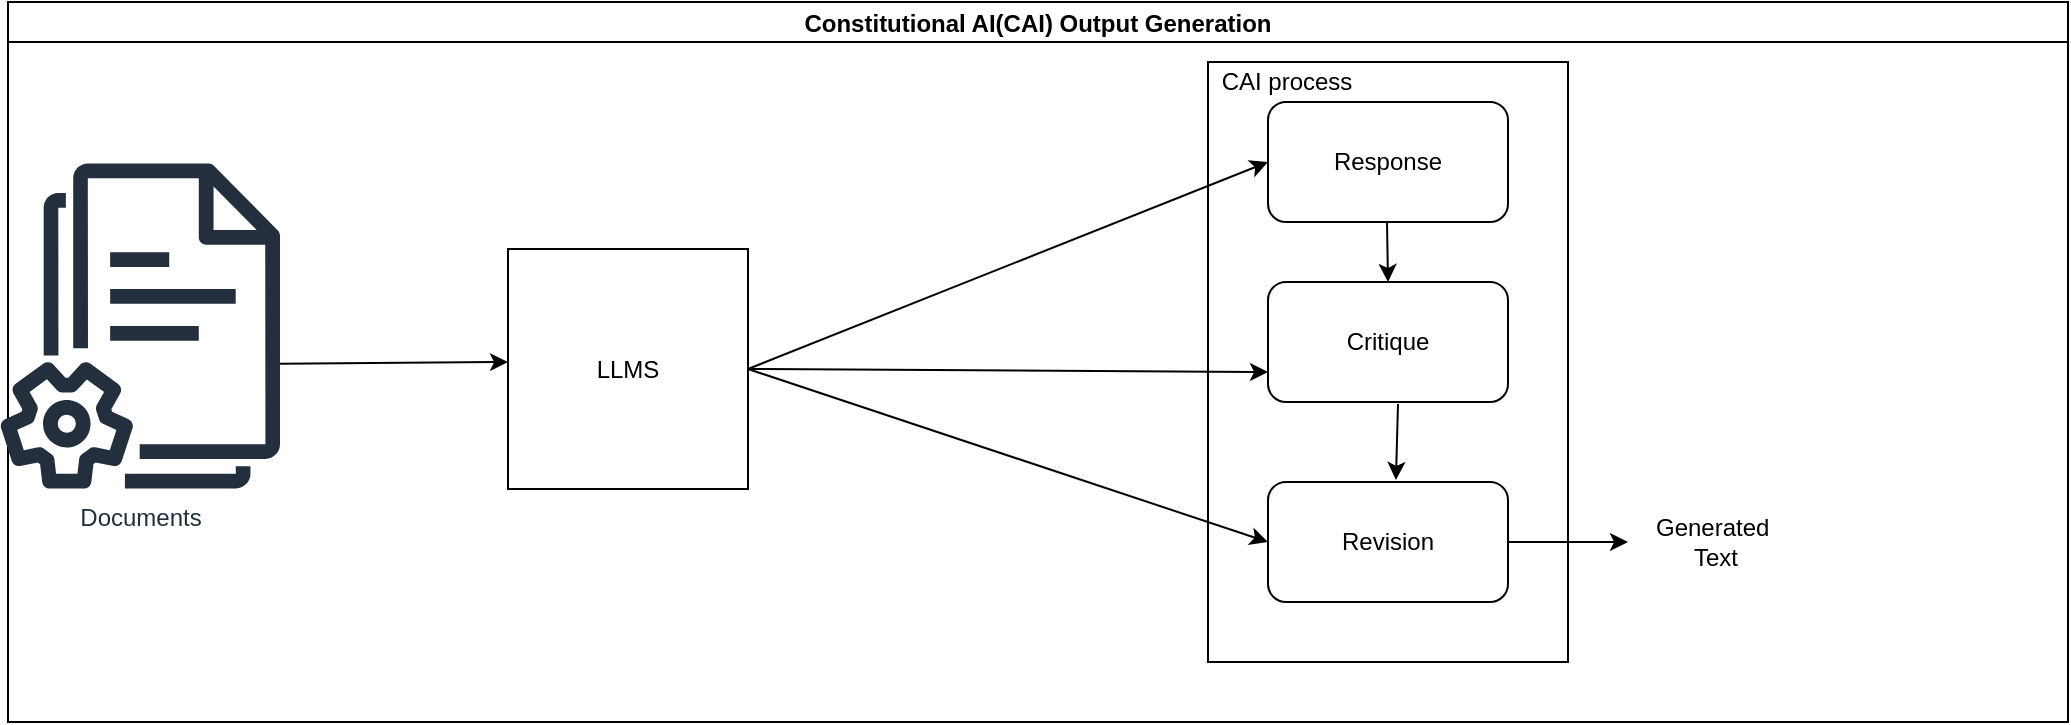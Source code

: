 <mxfile version="21.6.8" type="device" pages="6">
  <diagram id="C5RBs43oDa-KdzZeNtuy" name="Page-1">
    <mxGraphModel dx="3915" dy="1830" grid="1" gridSize="10" guides="1" tooltips="1" connect="1" arrows="1" fold="1" page="1" pageScale="1" pageWidth="827" pageHeight="1169" math="0" shadow="0">
      <root>
        <mxCell id="WIyWlLk6GJQsqaUBKTNV-0" />
        <mxCell id="WIyWlLk6GJQsqaUBKTNV-1" parent="WIyWlLk6GJQsqaUBKTNV-0" />
        <mxCell id="8eQ4gHkBYVBpieX78YmF-0" value="Constitutional AI(CAI) Output Generation" style="swimlane;startSize=20;horizontal=1;containerType=tree;" vertex="1" parent="WIyWlLk6GJQsqaUBKTNV-1">
          <mxGeometry x="-1664" y="-1080" width="1030" height="360" as="geometry" />
        </mxCell>
        <mxCell id="3X0yh-yE4LxC9hVG2ziI-28" value="" style="rounded=0;whiteSpace=wrap;html=1;" vertex="1" parent="8eQ4gHkBYVBpieX78YmF-0">
          <mxGeometry x="600" y="30" width="180" height="300" as="geometry" />
        </mxCell>
        <object label="Documents&lt;br&gt;" Documents="" id="3X0yh-yE4LxC9hVG2ziI-0">
          <mxCell style="sketch=0;outlineConnect=0;fontColor=#232F3E;gradientColor=none;fillColor=#232F3D;strokeColor=none;dashed=0;verticalLabelPosition=bottom;verticalAlign=top;align=center;html=1;fontSize=12;fontStyle=0;aspect=fixed;pointerEvents=1;shape=mxgraph.aws4.documents2;fontFamily=Helvetica;" vertex="1" parent="8eQ4gHkBYVBpieX78YmF-0">
            <mxGeometry x="-4" y="80.51" width="140" height="162.99" as="geometry" />
          </mxCell>
        </object>
        <mxCell id="3X0yh-yE4LxC9hVG2ziI-1" value="LLMS" style="whiteSpace=wrap;html=1;aspect=fixed;" vertex="1" parent="8eQ4gHkBYVBpieX78YmF-0">
          <mxGeometry x="250" y="123.5" width="120" height="120" as="geometry" />
        </mxCell>
        <mxCell id="3X0yh-yE4LxC9hVG2ziI-2" value="" style="endArrow=classic;html=1;rounded=0;exitX=1;exitY=0.5;exitDx=0;exitDy=0;entryX=0;entryY=0.5;entryDx=0;entryDy=0;" edge="1" parent="8eQ4gHkBYVBpieX78YmF-0" source="3X0yh-yE4LxC9hVG2ziI-1" target="3X0yh-yE4LxC9hVG2ziI-5">
          <mxGeometry width="50" height="50" relative="1" as="geometry">
            <mxPoint x="340" y="124.5" as="sourcePoint" />
            <mxPoint x="510" y="73.5" as="targetPoint" />
          </mxGeometry>
        </mxCell>
        <mxCell id="3X0yh-yE4LxC9hVG2ziI-3" value="" style="endArrow=classic;html=1;rounded=0;exitX=1;exitY=0.5;exitDx=0;exitDy=0;entryX=0;entryY=0.75;entryDx=0;entryDy=0;" edge="1" parent="8eQ4gHkBYVBpieX78YmF-0" source="3X0yh-yE4LxC9hVG2ziI-1" target="3X0yh-yE4LxC9hVG2ziI-6">
          <mxGeometry width="50" height="50" relative="1" as="geometry">
            <mxPoint x="340" y="123" as="sourcePoint" />
            <mxPoint x="510" y="163.5" as="targetPoint" />
          </mxGeometry>
        </mxCell>
        <mxCell id="3X0yh-yE4LxC9hVG2ziI-4" value="" style="endArrow=classic;html=1;rounded=0;exitX=1;exitY=0.5;exitDx=0;exitDy=0;entryX=0;entryY=0.5;entryDx=0;entryDy=0;" edge="1" parent="8eQ4gHkBYVBpieX78YmF-0" source="3X0yh-yE4LxC9hVG2ziI-1" target="3X0yh-yE4LxC9hVG2ziI-7">
          <mxGeometry width="50" height="50" relative="1" as="geometry">
            <mxPoint x="350" y="123.5" as="sourcePoint" />
            <mxPoint x="510" y="263.5" as="targetPoint" />
          </mxGeometry>
        </mxCell>
        <mxCell id="3X0yh-yE4LxC9hVG2ziI-5" value="Response" style="rounded=1;whiteSpace=wrap;html=1;" vertex="1" parent="8eQ4gHkBYVBpieX78YmF-0">
          <mxGeometry x="630" y="50" width="120" height="60" as="geometry" />
        </mxCell>
        <mxCell id="3X0yh-yE4LxC9hVG2ziI-6" value="Critique" style="rounded=1;whiteSpace=wrap;html=1;" vertex="1" parent="8eQ4gHkBYVBpieX78YmF-0">
          <mxGeometry x="630" y="140" width="120" height="60" as="geometry" />
        </mxCell>
        <mxCell id="3X0yh-yE4LxC9hVG2ziI-7" value="Revision" style="rounded=1;whiteSpace=wrap;html=1;" vertex="1" parent="8eQ4gHkBYVBpieX78YmF-0">
          <mxGeometry x="630" y="240" width="120" height="60" as="geometry" />
        </mxCell>
        <mxCell id="3X0yh-yE4LxC9hVG2ziI-8" value="" style="endArrow=classic;html=1;rounded=0;" edge="1" parent="8eQ4gHkBYVBpieX78YmF-0">
          <mxGeometry width="50" height="50" relative="1" as="geometry">
            <mxPoint x="136" y="180.834" as="sourcePoint" />
            <mxPoint x="250" y="180" as="targetPoint" />
          </mxGeometry>
        </mxCell>
        <mxCell id="3X0yh-yE4LxC9hVG2ziI-10" value="" style="endArrow=classic;html=1;rounded=0;" edge="1" parent="8eQ4gHkBYVBpieX78YmF-0">
          <mxGeometry width="50" height="50" relative="1" as="geometry">
            <mxPoint x="750" y="270" as="sourcePoint" />
            <mxPoint x="810" y="270" as="targetPoint" />
          </mxGeometry>
        </mxCell>
        <mxCell id="3X0yh-yE4LxC9hVG2ziI-11" value="" style="endArrow=classic;html=1;rounded=0;" edge="1" parent="8eQ4gHkBYVBpieX78YmF-0">
          <mxGeometry width="50" height="50" relative="1" as="geometry">
            <mxPoint x="689.5" y="110" as="sourcePoint" />
            <mxPoint x="690" y="140" as="targetPoint" />
          </mxGeometry>
        </mxCell>
        <mxCell id="3X0yh-yE4LxC9hVG2ziI-29" value="CAI process" style="text;html=1;strokeColor=none;fillColor=none;align=center;verticalAlign=middle;whiteSpace=wrap;rounded=0;" vertex="1" parent="8eQ4gHkBYVBpieX78YmF-0">
          <mxGeometry x="600" y="30" width="79" height="20" as="geometry" />
        </mxCell>
        <mxCell id="3X0yh-yE4LxC9hVG2ziI-30" value="Generated&amp;nbsp;&lt;br&gt;Text" style="text;html=1;strokeColor=none;fillColor=none;align=center;verticalAlign=middle;whiteSpace=wrap;rounded=0;" vertex="1" parent="8eQ4gHkBYVBpieX78YmF-0">
          <mxGeometry x="824" y="255" width="60" height="30" as="geometry" />
        </mxCell>
        <mxCell id="3X0yh-yE4LxC9hVG2ziI-24" value="" style="endArrow=classic;html=1;rounded=0;entryX=0.583;entryY=-0.017;entryDx=0;entryDy=0;entryPerimeter=0;" edge="1" parent="WIyWlLk6GJQsqaUBKTNV-1">
          <mxGeometry width="50" height="50" relative="1" as="geometry">
            <mxPoint x="-969" y="-879" as="sourcePoint" />
            <mxPoint x="-970.04" y="-841.02" as="targetPoint" />
          </mxGeometry>
        </mxCell>
      </root>
    </mxGraphModel>
  </diagram>
  <diagram id="06WVbvsZRKOrI7tfQDve" name="Page-2">
    <mxGraphModel dx="1079" dy="661" grid="0" gridSize="10" guides="1" tooltips="1" connect="1" arrows="1" fold="1" page="1" pageScale="1" pageWidth="827" pageHeight="1169" math="0" shadow="0">
      <root>
        <mxCell id="0" />
        <mxCell id="1" parent="0" />
        <mxCell id="W3po3G3_8q7pXiXwqWU--6" value="Document Embedding and VectoreStore " style="swimlane;startSize=20;horizontal=1;containerType=tree;" vertex="1" parent="1">
          <mxGeometry x="30" y="100" width="780" height="240" as="geometry" />
        </mxCell>
        <mxCell id="W3po3G3_8q7pXiXwqWU--54" style="edgeStyle=elbowEdgeStyle;rounded=0;orthogonalLoop=1;jettySize=auto;html=1;startArrow=none;endArrow=classic;exitX=1;exitY=0.25;exitDx=0;exitDy=0;entryX=0;entryY=0.5;entryDx=0;entryDy=0;strokeColor=default;" edge="1" parent="W3po3G3_8q7pXiXwqWU--6">
          <mxGeometry relative="1" as="geometry">
            <mxPoint x="270" y="72" as="sourcePoint" />
            <mxPoint x="330" y="72" as="targetPoint" />
            <Array as="points">
              <mxPoint x="300" y="80" />
              <mxPoint x="280" y="70" />
            </Array>
          </mxGeometry>
        </mxCell>
        <mxCell id="W3po3G3_8q7pXiXwqWU--51" value="Create&amp;nbsp; VectoreStore" style="whiteSpace=wrap;html=1;treeFolding=1;treeMoving=1;newEdgeStyle={&quot;edgeStyle&quot;:&quot;elbowEdgeStyle&quot;,&quot;startArrow&quot;:&quot;none&quot;,&quot;endArrow&quot;:&quot;none&quot;};" vertex="1" parent="W3po3G3_8q7pXiXwqWU--6">
          <mxGeometry x="330" y="50" width="120" height="40" as="geometry" />
        </mxCell>
        <mxCell id="W3po3G3_8q7pXiXwqWU--97" value="Create&amp;nbsp; Embedding of documents" style="whiteSpace=wrap;html=1;treeFolding=1;treeMoving=1;newEdgeStyle={&quot;edgeStyle&quot;:&quot;elbowEdgeStyle&quot;,&quot;startArrow&quot;:&quot;none&quot;,&quot;endArrow&quot;:&quot;none&quot;};" vertex="1" parent="W3po3G3_8q7pXiXwqWU--6">
          <mxGeometry x="150" y="50" width="120" height="40" as="geometry" />
        </mxCell>
        <mxCell id="W3po3G3_8q7pXiXwqWU--115" style="edgeStyle=orthogonalEdgeStyle;shape=connector;rounded=0;orthogonalLoop=1;jettySize=auto;html=1;entryX=0.083;entryY=0.725;entryDx=0;entryDy=0;entryPerimeter=0;labelBackgroundColor=default;strokeColor=default;fontFamily=Helvetica;fontSize=11;fontColor=default;endArrow=classic;" edge="1" parent="W3po3G3_8q7pXiXwqWU--6">
          <mxGeometry relative="1" as="geometry">
            <mxPoint x="67" y="73" as="sourcePoint" />
            <mxPoint x="151.96" y="73" as="targetPoint" />
          </mxGeometry>
        </mxCell>
        <object label="Documents&lt;br&gt;" Documents="" id="W3po3G3_8q7pXiXwqWU--109">
          <mxCell style="sketch=0;outlineConnect=0;fontColor=#232F3E;gradientColor=none;fillColor=#232F3D;strokeColor=none;dashed=0;verticalLabelPosition=bottom;verticalAlign=top;align=center;html=1;fontSize=12;fontStyle=0;aspect=fixed;pointerEvents=1;shape=mxgraph.aws4.documents2;fontFamily=Helvetica;" vertex="1" parent="W3po3G3_8q7pXiXwqWU--6">
            <mxGeometry y="40" width="67" height="78" as="geometry" />
          </mxCell>
        </object>
        <mxCell id="W3po3G3_8q7pXiXwqWU--17" value="Retrive Answer " style="swimlane;startSize=20;horizontal=1;containerType=tree;" vertex="1" parent="1">
          <mxGeometry x="40" y="560" width="780" height="322" as="geometry" />
        </mxCell>
        <mxCell id="W3po3G3_8q7pXiXwqWU--27" style="edgeStyle=elbowEdgeStyle;rounded=0;orthogonalLoop=1;jettySize=auto;html=1;startArrow=none;endArrow=classic;entryX=0;entryY=0.5;entryDx=0;entryDy=0;" edge="1" parent="W3po3G3_8q7pXiXwqWU--17" source="W3po3G3_8q7pXiXwqWU--19" target="W3po3G3_8q7pXiXwqWU--23">
          <mxGeometry relative="1" as="geometry" />
        </mxCell>
        <mxCell id="W3po3G3_8q7pXiXwqWU--19" value="Create&amp;nbsp; Prompt Template" style="whiteSpace=wrap;html=1;treeFolding=1;treeMoving=1;newEdgeStyle={&quot;edgeStyle&quot;:&quot;elbowEdgeStyle&quot;,&quot;startArrow&quot;:&quot;none&quot;,&quot;endArrow&quot;:&quot;none&quot;};" vertex="1" parent="W3po3G3_8q7pXiXwqWU--17">
          <mxGeometry x="140" y="60" width="120" height="40" as="geometry" />
        </mxCell>
        <mxCell id="W3po3G3_8q7pXiXwqWU--21" style="edgeStyle=orthogonalEdgeStyle;rounded=0;orthogonalLoop=1;jettySize=auto;html=1;entryX=0;entryY=0.75;entryDx=0;entryDy=0;" edge="1" parent="W3po3G3_8q7pXiXwqWU--17">
          <mxGeometry relative="1" as="geometry">
            <mxPoint x="110" y="82" as="sourcePoint" />
            <mxPoint x="140" y="82" as="targetPoint" />
            <Array as="points">
              <mxPoint x="80" y="82" />
              <mxPoint x="80" y="82" />
            </Array>
          </mxGeometry>
        </mxCell>
        <mxCell id="W3po3G3_8q7pXiXwqWU--69" style="edgeStyle=elbowEdgeStyle;rounded=0;orthogonalLoop=1;jettySize=auto;html=1;startArrow=none;endArrow=none;" edge="1" parent="W3po3G3_8q7pXiXwqWU--17" source="W3po3G3_8q7pXiXwqWU--23">
          <mxGeometry relative="1" as="geometry">
            <mxPoint x="390" y="140" as="targetPoint" />
          </mxGeometry>
        </mxCell>
        <mxCell id="W3po3G3_8q7pXiXwqWU--23" value="Get answer with on Retriveal QA Chain&amp;nbsp;" style="whiteSpace=wrap;html=1;treeFolding=1;treeMoving=1;newEdgeStyle={&quot;edgeStyle&quot;:&quot;elbowEdgeStyle&quot;,&quot;startArrow&quot;:&quot;none&quot;,&quot;endArrow&quot;:&quot;none&quot;};" vertex="1" parent="W3po3G3_8q7pXiXwqWU--17">
          <mxGeometry x="330" y="60" width="120" height="40" as="geometry" />
        </mxCell>
        <mxCell id="W3po3G3_8q7pXiXwqWU--48" style="edgeStyle=orthogonalEdgeStyle;rounded=0;orthogonalLoop=1;jettySize=auto;html=1;entryX=0.575;entryY=1.1;entryDx=0;entryDy=0;entryPerimeter=0;exitX=1;exitY=0.5;exitDx=0;exitDy=0;" edge="1" parent="W3po3G3_8q7pXiXwqWU--17" source="W3po3G3_8q7pXiXwqWU--120" target="W3po3G3_8q7pXiXwqWU--19">
          <mxGeometry relative="1" as="geometry" />
        </mxCell>
        <mxCell id="W3po3G3_8q7pXiXwqWU--67" style="edgeStyle=elbowEdgeStyle;rounded=0;orthogonalLoop=1;jettySize=auto;html=1;startArrow=none;endArrow=none;" edge="1" parent="W3po3G3_8q7pXiXwqWU--17">
          <mxGeometry relative="1" as="geometry">
            <mxPoint x="60" y="380" as="targetPoint" />
            <mxPoint x="390" y="137" as="sourcePoint" />
            <Array as="points">
              <mxPoint x="280" y="237" />
            </Array>
          </mxGeometry>
        </mxCell>
        <object label="Topn(n) reeveant &lt;br&gt;Documents" Documents="" id="W3po3G3_8q7pXiXwqWU--119">
          <mxCell style="sketch=0;outlineConnect=0;fontColor=#232F3E;gradientColor=none;fillColor=#232F3D;strokeColor=none;dashed=0;verticalLabelPosition=bottom;verticalAlign=top;align=center;html=1;fontSize=12;fontStyle=0;aspect=fixed;pointerEvents=1;shape=mxgraph.aws4.documents2;fontFamily=Helvetica;" vertex="1" parent="W3po3G3_8q7pXiXwqWU--17">
            <mxGeometry x="10" y="40" width="67" height="78" as="geometry" />
          </mxCell>
        </object>
        <mxCell id="W3po3G3_8q7pXiXwqWU--120" value="User Query" style="shape=image;html=1;verticalAlign=top;verticalLabelPosition=bottom;labelBackgroundColor=#ffffff;imageAspect=0;aspect=fixed;image=https://cdn1.iconfinder.com/data/icons/CrystalClear/22x22/actions/frame_query.png;fontFamily=Helvetica;fontSize=11;fontColor=default;" vertex="1" parent="W3po3G3_8q7pXiXwqWU--17">
          <mxGeometry x="16" y="169" width="61" height="61" as="geometry" />
        </mxCell>
        <mxCell id="W3po3G3_8q7pXiXwqWU--123" value="" style="shape=image;html=1;verticalAlign=top;verticalLabelPosition=bottom;labelBackgroundColor=#ffffff;imageAspect=0;aspect=fixed;image=https://cdn4.iconfinder.com/data/icons/socialcones/508/Quora-128.png;fontFamily=Helvetica;fontSize=11;fontColor=default;" vertex="1" parent="W3po3G3_8q7pXiXwqWU--17">
          <mxGeometry x="10" y="160" width="70" height="70" as="geometry" />
        </mxCell>
        <mxCell id="W3po3G3_8q7pXiXwqWU--32" value="Query Embedding and Index Search " style="swimlane;startSize=20;horizontal=1;containerType=tree;" vertex="1" parent="1">
          <mxGeometry x="40" y="370" width="780" height="240" as="geometry" />
        </mxCell>
        <mxCell id="W3po3G3_8q7pXiXwqWU--33" style="edgeStyle=elbowEdgeStyle;rounded=0;orthogonalLoop=1;jettySize=auto;html=1;startArrow=none;endArrow=classic;entryX=0;entryY=0.5;entryDx=0;entryDy=0;" edge="1" parent="W3po3G3_8q7pXiXwqWU--32" source="W3po3G3_8q7pXiXwqWU--34" target="W3po3G3_8q7pXiXwqWU--37">
          <mxGeometry relative="1" as="geometry" />
        </mxCell>
        <mxCell id="W3po3G3_8q7pXiXwqWU--34" value="Create&amp;nbsp; Embedding of Query" style="whiteSpace=wrap;html=1;treeFolding=1;treeMoving=1;newEdgeStyle={&quot;edgeStyle&quot;:&quot;elbowEdgeStyle&quot;,&quot;startArrow&quot;:&quot;none&quot;,&quot;endArrow&quot;:&quot;none&quot;};" vertex="1" parent="W3po3G3_8q7pXiXwqWU--32">
          <mxGeometry x="140" y="60" width="120" height="40" as="geometry" />
        </mxCell>
        <mxCell id="W3po3G3_8q7pXiXwqWU--35" style="edgeStyle=orthogonalEdgeStyle;rounded=0;orthogonalLoop=1;jettySize=auto;html=1;entryX=0;entryY=0.75;entryDx=0;entryDy=0;" edge="1" parent="W3po3G3_8q7pXiXwqWU--32">
          <mxGeometry relative="1" as="geometry">
            <mxPoint x="60" y="81" as="sourcePoint" />
            <mxPoint x="140" y="81" as="targetPoint" />
          </mxGeometry>
        </mxCell>
        <mxCell id="W3po3G3_8q7pXiXwqWU--39" style="edgeStyle=elbowEdgeStyle;rounded=0;orthogonalLoop=1;jettySize=auto;html=1;startArrow=none;endArrow=classic;entryX=0;entryY=0.5;entryDx=0;entryDy=0;" edge="1" parent="W3po3G3_8q7pXiXwqWU--32" source="W3po3G3_8q7pXiXwqWU--37" target="W3po3G3_8q7pXiXwqWU--40">
          <mxGeometry relative="1" as="geometry">
            <mxPoint x="600" y="80" as="targetPoint" />
          </mxGeometry>
        </mxCell>
        <mxCell id="W3po3G3_8q7pXiXwqWU--37" value="Index Search" style="whiteSpace=wrap;html=1;treeFolding=1;treeMoving=1;newEdgeStyle={&quot;edgeStyle&quot;:&quot;elbowEdgeStyle&quot;,&quot;startArrow&quot;:&quot;none&quot;,&quot;endArrow&quot;:&quot;none&quot;};" vertex="1" parent="W3po3G3_8q7pXiXwqWU--32">
          <mxGeometry x="330" y="60" width="120" height="40" as="geometry" />
        </mxCell>
        <mxCell id="W3po3G3_8q7pXiXwqWU--50" style="edgeStyle=elbowEdgeStyle;rounded=0;orthogonalLoop=1;jettySize=auto;html=1;startArrow=none;endArrow=none;" edge="1" parent="W3po3G3_8q7pXiXwqWU--32" source="W3po3G3_8q7pXiXwqWU--40">
          <mxGeometry relative="1" as="geometry">
            <mxPoint x="650" y="170" as="targetPoint" />
          </mxGeometry>
        </mxCell>
        <mxCell id="W3po3G3_8q7pXiXwqWU--40" value="Retrieve Top(n) relevant documents" style="whiteSpace=wrap;html=1;treeFolding=1;treeMoving=1;newEdgeStyle={&quot;edgeStyle&quot;:&quot;elbowEdgeStyle&quot;,&quot;startArrow&quot;:&quot;none&quot;,&quot;endArrow&quot;:&quot;none&quot;};" vertex="1" parent="W3po3G3_8q7pXiXwqWU--32">
          <mxGeometry x="590" y="60" width="120" height="40" as="geometry" />
        </mxCell>
        <mxCell id="W3po3G3_8q7pXiXwqWU--116" value="User Query" style="shape=image;html=1;verticalAlign=top;verticalLabelPosition=bottom;labelBackgroundColor=#ffffff;imageAspect=0;aspect=fixed;image=https://cdn1.iconfinder.com/data/icons/CrystalClear/22x22/actions/frame_query.png;fontFamily=Helvetica;fontSize=11;fontColor=default;" vertex="1" parent="W3po3G3_8q7pXiXwqWU--32">
          <mxGeometry x="13" y="49.5" width="61" height="61" as="geometry" />
        </mxCell>
        <mxCell id="W3po3G3_8q7pXiXwqWU--117" style="edgeStyle=orthogonalEdgeStyle;shape=connector;rounded=0;orthogonalLoop=1;jettySize=auto;html=1;exitX=0;exitY=0.5;exitDx=0;exitDy=0;entryX=0.318;entryY=0.5;entryDx=0;entryDy=0;entryPerimeter=0;labelBackgroundColor=default;strokeColor=default;fontFamily=Helvetica;fontSize=11;fontColor=default;endArrow=classic;" edge="1" parent="W3po3G3_8q7pXiXwqWU--32" source="W3po3G3_8q7pXiXwqWU--116" target="W3po3G3_8q7pXiXwqWU--116">
          <mxGeometry relative="1" as="geometry" />
        </mxCell>
        <mxCell id="W3po3G3_8q7pXiXwqWU--126" value="" style="shape=image;html=1;verticalAlign=top;verticalLabelPosition=bottom;labelBackgroundColor=#ffffff;imageAspect=0;aspect=fixed;image=https://cdn4.iconfinder.com/data/icons/socialcones/508/Quora-128.png;fontFamily=Helvetica;fontSize=11;fontColor=default;" vertex="1" parent="W3po3G3_8q7pXiXwqWU--32">
          <mxGeometry x="8.5" y="45" width="70" height="70" as="geometry" />
        </mxCell>
        <mxCell id="W3po3G3_8q7pXiXwqWU--129" style="edgeStyle=elbowEdgeStyle;rounded=0;orthogonalLoop=1;jettySize=auto;html=1;startArrow=none;endArrow=none;" edge="1" parent="W3po3G3_8q7pXiXwqWU--32">
          <mxGeometry relative="1" as="geometry">
            <mxPoint x="60" y="170" as="targetPoint" />
            <mxPoint x="650" y="170" as="sourcePoint" />
            <Array as="points">
              <mxPoint x="540" y="270" />
            </Array>
          </mxGeometry>
        </mxCell>
        <mxCell id="W3po3G3_8q7pXiXwqWU--131" value="" style="endArrow=classic;html=1;rounded=0;" edge="1" parent="W3po3G3_8q7pXiXwqWU--32">
          <mxGeometry width="50" height="50" relative="1" as="geometry">
            <mxPoint x="60" y="170" as="sourcePoint" />
            <mxPoint x="60" y="230" as="targetPoint" />
          </mxGeometry>
        </mxCell>
        <mxCell id="W3po3G3_8q7pXiXwqWU--53" style="edgeStyle=elbowEdgeStyle;rounded=0;orthogonalLoop=1;jettySize=auto;html=1;startArrow=none;endArrow=classic;jumpStyle=line;" edge="1" parent="1" source="W3po3G3_8q7pXiXwqWU--51">
          <mxGeometry relative="1" as="geometry">
            <mxPoint x="430" y="430" as="targetPoint" />
          </mxGeometry>
        </mxCell>
        <mxCell id="W3po3G3_8q7pXiXwqWU--55" value="Apply Constituational Rules " style="swimlane;startSize=20;horizontal=1;containerType=tree;" vertex="1" parent="1">
          <mxGeometry x="40" y="910" width="780" height="270" as="geometry" />
        </mxCell>
        <mxCell id="W3po3G3_8q7pXiXwqWU--56" style="edgeStyle=elbowEdgeStyle;rounded=0;orthogonalLoop=1;jettySize=auto;html=1;startArrow=none;endArrow=classic;entryX=0;entryY=0.5;entryDx=0;entryDy=0;" edge="1" parent="W3po3G3_8q7pXiXwqWU--55" source="W3po3G3_8q7pXiXwqWU--57" target="W3po3G3_8q7pXiXwqWU--60">
          <mxGeometry relative="1" as="geometry" />
        </mxCell>
        <mxCell id="W3po3G3_8q7pXiXwqWU--57" value="Create&amp;nbsp; Prompt Template" style="whiteSpace=wrap;html=1;treeFolding=1;treeMoving=1;newEdgeStyle={&quot;edgeStyle&quot;:&quot;elbowEdgeStyle&quot;,&quot;startArrow&quot;:&quot;none&quot;,&quot;endArrow&quot;:&quot;none&quot;};" vertex="1" parent="W3po3G3_8q7pXiXwqWU--55">
          <mxGeometry x="140" y="60" width="120" height="40" as="geometry" />
        </mxCell>
        <mxCell id="W3po3G3_8q7pXiXwqWU--58" style="edgeStyle=orthogonalEdgeStyle;rounded=0;orthogonalLoop=1;jettySize=auto;html=1;entryX=0;entryY=0.75;entryDx=0;entryDy=0;" edge="1" parent="W3po3G3_8q7pXiXwqWU--55">
          <mxGeometry relative="1" as="geometry">
            <mxPoint x="110" y="82" as="sourcePoint" />
            <mxPoint x="140" y="82" as="targetPoint" />
          </mxGeometry>
        </mxCell>
        <mxCell id="W3po3G3_8q7pXiXwqWU--59" value="&lt;h1&gt;&lt;font style=&quot;font-size: 12px;&quot;&gt;Answers&lt;/font&gt;&lt;/h1&gt;&lt;p&gt;&lt;span style=&quot;font-size: 10px;&quot;&gt;Retrieved Answers&lt;/span&gt;&lt;/p&gt;&lt;p&gt;&lt;span style=&quot;font-size: 10px;&quot;&gt;&lt;br&gt;&lt;/span&gt;&lt;/p&gt;&lt;p&gt;&lt;span style=&quot;font-size: 10px;&quot;&gt;&lt;br&gt;&lt;/span&gt;&lt;/p&gt;" style="text;html=1;strokeColor=default;fillColor=none;spacing=5;spacingTop=-20;whiteSpace=wrap;overflow=hidden;rounded=0;strokeWidth=2;" vertex="1" parent="W3po3G3_8q7pXiXwqWU--55">
          <mxGeometry y="50" width="110" height="100" as="geometry" />
        </mxCell>
        <mxCell id="W3po3G3_8q7pXiXwqWU--77" style="rounded=0;orthogonalLoop=1;jettySize=auto;html=1;startArrow=none;endArrow=classic;exitX=1;exitY=0.5;exitDx=0;exitDy=0;" edge="1" parent="W3po3G3_8q7pXiXwqWU--55" source="W3po3G3_8q7pXiXwqWU--60">
          <mxGeometry relative="1" as="geometry">
            <mxPoint x="540" y="80" as="targetPoint" />
          </mxGeometry>
        </mxCell>
        <mxCell id="W3po3G3_8q7pXiXwqWU--60" value="Get answer with on Constitutional Chain&amp;nbsp;" style="whiteSpace=wrap;html=1;treeFolding=1;treeMoving=1;newEdgeStyle={&quot;edgeStyle&quot;:&quot;elbowEdgeStyle&quot;,&quot;startArrow&quot;:&quot;none&quot;,&quot;endArrow&quot;:&quot;none&quot;};" vertex="1" parent="W3po3G3_8q7pXiXwqWU--55">
          <mxGeometry x="330" y="60" width="120" height="40" as="geometry" />
        </mxCell>
        <mxCell id="W3po3G3_8q7pXiXwqWU--61" style="edgeStyle=orthogonalEdgeStyle;rounded=0;orthogonalLoop=1;jettySize=auto;html=1;entryX=0.575;entryY=1.1;entryDx=0;entryDy=0;entryPerimeter=0;" edge="1" parent="W3po3G3_8q7pXiXwqWU--55" source="W3po3G3_8q7pXiXwqWU--62" target="W3po3G3_8q7pXiXwqWU--57">
          <mxGeometry relative="1" as="geometry" />
        </mxCell>
        <mxCell id="W3po3G3_8q7pXiXwqWU--62" value="&lt;h1&gt;&lt;font style=&quot;font-size: 12px;&quot;&gt;Rules&lt;/font&gt;&lt;/h1&gt;&lt;p&gt;&lt;span style=&quot;font-size: 10px;&quot;&gt;Constituatonal Policies&amp;nbsp;&lt;/span&gt;&lt;/p&gt;&lt;p&gt;&lt;span style=&quot;font-size: 10px;&quot;&gt;&lt;br&gt;&lt;/span&gt;&lt;/p&gt;" style="text;html=1;strokeColor=default;fillColor=none;spacing=5;spacingTop=-20;whiteSpace=wrap;overflow=hidden;rounded=0;strokeWidth=2;" vertex="1" parent="W3po3G3_8q7pXiXwqWU--55">
          <mxGeometry y="169" width="110" height="90" as="geometry" />
        </mxCell>
        <mxCell id="W3po3G3_8q7pXiXwqWU--74" value="" style="endArrow=classic;html=1;rounded=0;" edge="1" parent="W3po3G3_8q7pXiXwqWU--55">
          <mxGeometry width="50" height="50" relative="1" as="geometry">
            <mxPoint x="61" y="27" as="sourcePoint" />
            <mxPoint x="61" y="47" as="targetPoint" />
          </mxGeometry>
        </mxCell>
        <mxCell id="W3po3G3_8q7pXiXwqWU--79" value="&lt;font style=&quot;font-size: 12px;&quot;&gt;Answers with&lt;br&gt;&amp;nbsp;Rules Applied&lt;/font&gt;&amp;nbsp;" style="text;strokeColor=none;fillColor=none;html=1;fontSize=24;fontStyle=1;verticalAlign=middle;align=center;" vertex="1" parent="W3po3G3_8q7pXiXwqWU--55">
          <mxGeometry x="550" y="60" width="100" height="40" as="geometry" />
        </mxCell>
      </root>
    </mxGraphModel>
  </diagram>
  <diagram name="Copy of Page-2" id="O1H7kl5El9cYYPyf3o2I">
    <mxGraphModel dx="1434" dy="661" grid="0" gridSize="10" guides="1" tooltips="1" connect="1" arrows="1" fold="1" page="1" pageScale="1" pageWidth="827" pageHeight="1169" math="0" shadow="0">
      <root>
        <mxCell id="Gq4j9S98Yxt09iHdp_nS-0" />
        <mxCell id="Gq4j9S98Yxt09iHdp_nS-1" parent="Gq4j9S98Yxt09iHdp_nS-0" />
        <mxCell id="Gq4j9S98Yxt09iHdp_nS-2" value="Document Embedding and VectoreStore " style="swimlane;startSize=20;horizontal=1;containerType=tree;" vertex="1" parent="Gq4j9S98Yxt09iHdp_nS-1">
          <mxGeometry x="30" y="100" width="780" height="240" as="geometry" />
        </mxCell>
        <mxCell id="Gq4j9S98Yxt09iHdp_nS-3" style="edgeStyle=elbowEdgeStyle;rounded=0;orthogonalLoop=1;jettySize=auto;html=1;startArrow=none;endArrow=classic;exitX=1;exitY=0.25;exitDx=0;exitDy=0;entryX=0;entryY=0.5;entryDx=0;entryDy=0;strokeColor=default;" edge="1" parent="Gq4j9S98Yxt09iHdp_nS-2">
          <mxGeometry relative="1" as="geometry">
            <mxPoint x="270" y="72" as="sourcePoint" />
            <mxPoint x="330" y="72" as="targetPoint" />
            <Array as="points">
              <mxPoint x="300" y="80" />
              <mxPoint x="280" y="70" />
            </Array>
          </mxGeometry>
        </mxCell>
        <mxCell id="Gq4j9S98Yxt09iHdp_nS-4" value="Create&amp;nbsp; VectoreStore" style="whiteSpace=wrap;html=1;treeFolding=1;treeMoving=1;newEdgeStyle={&quot;edgeStyle&quot;:&quot;elbowEdgeStyle&quot;,&quot;startArrow&quot;:&quot;none&quot;,&quot;endArrow&quot;:&quot;none&quot;};" vertex="1" parent="Gq4j9S98Yxt09iHdp_nS-2">
          <mxGeometry x="330" y="50" width="120" height="40" as="geometry" />
        </mxCell>
        <mxCell id="Gq4j9S98Yxt09iHdp_nS-5" value="Create&amp;nbsp; Embedding of documents" style="whiteSpace=wrap;html=1;treeFolding=1;treeMoving=1;newEdgeStyle={&quot;edgeStyle&quot;:&quot;elbowEdgeStyle&quot;,&quot;startArrow&quot;:&quot;none&quot;,&quot;endArrow&quot;:&quot;none&quot;};" vertex="1" parent="Gq4j9S98Yxt09iHdp_nS-2">
          <mxGeometry x="150" y="50" width="120" height="40" as="geometry" />
        </mxCell>
        <mxCell id="Gq4j9S98Yxt09iHdp_nS-6" style="edgeStyle=orthogonalEdgeStyle;shape=connector;rounded=0;orthogonalLoop=1;jettySize=auto;html=1;entryX=0.083;entryY=0.725;entryDx=0;entryDy=0;entryPerimeter=0;labelBackgroundColor=default;strokeColor=default;fontFamily=Helvetica;fontSize=11;fontColor=default;endArrow=classic;" edge="1" parent="Gq4j9S98Yxt09iHdp_nS-2">
          <mxGeometry relative="1" as="geometry">
            <mxPoint x="67" y="73" as="sourcePoint" />
            <mxPoint x="151.96" y="73" as="targetPoint" />
          </mxGeometry>
        </mxCell>
        <object label="Documents&lt;br&gt;" Documents="" id="Gq4j9S98Yxt09iHdp_nS-7">
          <mxCell style="sketch=0;outlineConnect=0;fontColor=#232F3E;gradientColor=none;fillColor=#232F3D;strokeColor=none;dashed=0;verticalLabelPosition=bottom;verticalAlign=top;align=center;html=1;fontSize=12;fontStyle=0;aspect=fixed;pointerEvents=1;shape=mxgraph.aws4.documents2;fontFamily=Helvetica;" vertex="1" parent="Gq4j9S98Yxt09iHdp_nS-2">
            <mxGeometry y="40" width="67" height="78" as="geometry" />
          </mxCell>
        </object>
        <mxCell id="Gq4j9S98Yxt09iHdp_nS-8" value="Retrive Answer " style="swimlane;startSize=20;horizontal=1;containerType=tree;" vertex="1" parent="Gq4j9S98Yxt09iHdp_nS-1">
          <mxGeometry x="40" y="560" width="780" height="322" as="geometry" />
        </mxCell>
        <mxCell id="Gq4j9S98Yxt09iHdp_nS-9" style="edgeStyle=elbowEdgeStyle;rounded=0;orthogonalLoop=1;jettySize=auto;html=1;startArrow=none;endArrow=classic;entryX=0;entryY=0.5;entryDx=0;entryDy=0;" edge="1" parent="Gq4j9S98Yxt09iHdp_nS-8" source="Gq4j9S98Yxt09iHdp_nS-10" target="Gq4j9S98Yxt09iHdp_nS-13">
          <mxGeometry relative="1" as="geometry" />
        </mxCell>
        <mxCell id="Gq4j9S98Yxt09iHdp_nS-10" value="Create&amp;nbsp; Prompt Template" style="whiteSpace=wrap;html=1;treeFolding=1;treeMoving=1;newEdgeStyle={&quot;edgeStyle&quot;:&quot;elbowEdgeStyle&quot;,&quot;startArrow&quot;:&quot;none&quot;,&quot;endArrow&quot;:&quot;none&quot;};" vertex="1" parent="Gq4j9S98Yxt09iHdp_nS-8">
          <mxGeometry x="140" y="60" width="120" height="40" as="geometry" />
        </mxCell>
        <mxCell id="Gq4j9S98Yxt09iHdp_nS-11" style="edgeStyle=orthogonalEdgeStyle;rounded=0;orthogonalLoop=1;jettySize=auto;html=1;entryX=0;entryY=0.75;entryDx=0;entryDy=0;" edge="1" parent="Gq4j9S98Yxt09iHdp_nS-8">
          <mxGeometry relative="1" as="geometry">
            <mxPoint x="110" y="82" as="sourcePoint" />
            <mxPoint x="140" y="82" as="targetPoint" />
            <Array as="points">
              <mxPoint x="80" y="82" />
              <mxPoint x="80" y="82" />
            </Array>
          </mxGeometry>
        </mxCell>
        <mxCell id="Gq4j9S98Yxt09iHdp_nS-13" value="Get answer with on Retriveal QA Chain&amp;nbsp;" style="whiteSpace=wrap;html=1;treeFolding=1;treeMoving=1;newEdgeStyle={&quot;edgeStyle&quot;:&quot;elbowEdgeStyle&quot;,&quot;startArrow&quot;:&quot;none&quot;,&quot;endArrow&quot;:&quot;none&quot;};" vertex="1" parent="Gq4j9S98Yxt09iHdp_nS-8">
          <mxGeometry x="330" y="60" width="120" height="40" as="geometry" />
        </mxCell>
        <mxCell id="Gq4j9S98Yxt09iHdp_nS-14" style="edgeStyle=orthogonalEdgeStyle;rounded=0;orthogonalLoop=1;jettySize=auto;html=1;entryX=0.575;entryY=1.1;entryDx=0;entryDy=0;entryPerimeter=0;exitX=1;exitY=0.5;exitDx=0;exitDy=0;" edge="1" parent="Gq4j9S98Yxt09iHdp_nS-8" source="Gq4j9S98Yxt09iHdp_nS-17" target="Gq4j9S98Yxt09iHdp_nS-10">
          <mxGeometry relative="1" as="geometry" />
        </mxCell>
        <object label="Topn(n) reeveant &lt;br&gt;Documents" Documents="" id="Gq4j9S98Yxt09iHdp_nS-16">
          <mxCell style="sketch=0;outlineConnect=0;fontColor=#232F3E;gradientColor=none;fillColor=#232F3D;strokeColor=none;dashed=0;verticalLabelPosition=bottom;verticalAlign=top;align=center;html=1;fontSize=12;fontStyle=0;aspect=fixed;pointerEvents=1;shape=mxgraph.aws4.documents2;fontFamily=Helvetica;" vertex="1" parent="Gq4j9S98Yxt09iHdp_nS-8">
            <mxGeometry x="10" y="40" width="67" height="78" as="geometry" />
          </mxCell>
        </object>
        <mxCell id="Gq4j9S98Yxt09iHdp_nS-17" value="User Query" style="shape=image;html=1;verticalAlign=top;verticalLabelPosition=bottom;labelBackgroundColor=#ffffff;imageAspect=0;aspect=fixed;image=https://cdn1.iconfinder.com/data/icons/CrystalClear/22x22/actions/frame_query.png;fontFamily=Helvetica;fontSize=11;fontColor=default;" vertex="1" parent="Gq4j9S98Yxt09iHdp_nS-8">
          <mxGeometry x="16" y="169" width="61" height="61" as="geometry" />
        </mxCell>
        <mxCell id="Gq4j9S98Yxt09iHdp_nS-18" value="" style="shape=image;html=1;verticalAlign=top;verticalLabelPosition=bottom;labelBackgroundColor=#ffffff;imageAspect=0;aspect=fixed;image=https://cdn4.iconfinder.com/data/icons/socialcones/508/Quora-128.png;fontFamily=Helvetica;fontSize=11;fontColor=default;" vertex="1" parent="Gq4j9S98Yxt09iHdp_nS-8">
          <mxGeometry x="10" y="160" width="70" height="70" as="geometry" />
        </mxCell>
        <mxCell id="wkXU7BWkq0qa-fBF2GoY-1" value="" style="endArrow=classic;html=1;rounded=0;" edge="1" parent="Gq4j9S98Yxt09iHdp_nS-8">
          <mxGeometry width="50" height="50" relative="1" as="geometry">
            <mxPoint x="450" y="81.5" as="sourcePoint" />
            <mxPoint x="503" y="82" as="targetPoint" />
          </mxGeometry>
        </mxCell>
        <mxCell id="wkXU7BWkq0qa-fBF2GoY-2" value="Gnerated Text" style="text;html=1;strokeColor=none;fillColor=none;align=center;verticalAlign=middle;whiteSpace=wrap;rounded=0;" vertex="1" parent="Gq4j9S98Yxt09iHdp_nS-8">
          <mxGeometry x="524" y="70" width="60" height="30" as="geometry" />
        </mxCell>
        <mxCell id="Gq4j9S98Yxt09iHdp_nS-19" value="Query Embedding and Index Search " style="swimlane;startSize=20;horizontal=1;containerType=tree;" vertex="1" parent="Gq4j9S98Yxt09iHdp_nS-1">
          <mxGeometry x="40" y="370" width="780" height="240" as="geometry" />
        </mxCell>
        <mxCell id="Gq4j9S98Yxt09iHdp_nS-20" style="edgeStyle=elbowEdgeStyle;rounded=0;orthogonalLoop=1;jettySize=auto;html=1;startArrow=none;endArrow=classic;entryX=0;entryY=0.5;entryDx=0;entryDy=0;" edge="1" parent="Gq4j9S98Yxt09iHdp_nS-19" source="Gq4j9S98Yxt09iHdp_nS-21" target="Gq4j9S98Yxt09iHdp_nS-24">
          <mxGeometry relative="1" as="geometry" />
        </mxCell>
        <mxCell id="Gq4j9S98Yxt09iHdp_nS-21" value="Create&amp;nbsp; Embedding of Query" style="whiteSpace=wrap;html=1;treeFolding=1;treeMoving=1;newEdgeStyle={&quot;edgeStyle&quot;:&quot;elbowEdgeStyle&quot;,&quot;startArrow&quot;:&quot;none&quot;,&quot;endArrow&quot;:&quot;none&quot;};" vertex="1" parent="Gq4j9S98Yxt09iHdp_nS-19">
          <mxGeometry x="140" y="60" width="120" height="40" as="geometry" />
        </mxCell>
        <mxCell id="Gq4j9S98Yxt09iHdp_nS-22" style="edgeStyle=orthogonalEdgeStyle;rounded=0;orthogonalLoop=1;jettySize=auto;html=1;entryX=0;entryY=0.75;entryDx=0;entryDy=0;" edge="1" parent="Gq4j9S98Yxt09iHdp_nS-19">
          <mxGeometry relative="1" as="geometry">
            <mxPoint x="60" y="81" as="sourcePoint" />
            <mxPoint x="140" y="81" as="targetPoint" />
          </mxGeometry>
        </mxCell>
        <mxCell id="Gq4j9S98Yxt09iHdp_nS-23" style="edgeStyle=elbowEdgeStyle;rounded=0;orthogonalLoop=1;jettySize=auto;html=1;startArrow=none;endArrow=classic;entryX=0;entryY=0.5;entryDx=0;entryDy=0;" edge="1" parent="Gq4j9S98Yxt09iHdp_nS-19" source="Gq4j9S98Yxt09iHdp_nS-24" target="Gq4j9S98Yxt09iHdp_nS-26">
          <mxGeometry relative="1" as="geometry">
            <mxPoint x="600" y="80" as="targetPoint" />
          </mxGeometry>
        </mxCell>
        <mxCell id="Gq4j9S98Yxt09iHdp_nS-24" value="Index Search" style="whiteSpace=wrap;html=1;treeFolding=1;treeMoving=1;newEdgeStyle={&quot;edgeStyle&quot;:&quot;elbowEdgeStyle&quot;,&quot;startArrow&quot;:&quot;none&quot;,&quot;endArrow&quot;:&quot;none&quot;};" vertex="1" parent="Gq4j9S98Yxt09iHdp_nS-19">
          <mxGeometry x="330" y="60" width="120" height="40" as="geometry" />
        </mxCell>
        <mxCell id="Gq4j9S98Yxt09iHdp_nS-25" style="edgeStyle=elbowEdgeStyle;rounded=0;orthogonalLoop=1;jettySize=auto;html=1;startArrow=none;endArrow=none;" edge="1" parent="Gq4j9S98Yxt09iHdp_nS-19" source="Gq4j9S98Yxt09iHdp_nS-26">
          <mxGeometry relative="1" as="geometry">
            <mxPoint x="650" y="170" as="targetPoint" />
          </mxGeometry>
        </mxCell>
        <mxCell id="Gq4j9S98Yxt09iHdp_nS-26" value="Retrieve Top(n) relevant documents" style="whiteSpace=wrap;html=1;treeFolding=1;treeMoving=1;newEdgeStyle={&quot;edgeStyle&quot;:&quot;elbowEdgeStyle&quot;,&quot;startArrow&quot;:&quot;none&quot;,&quot;endArrow&quot;:&quot;none&quot;};" vertex="1" parent="Gq4j9S98Yxt09iHdp_nS-19">
          <mxGeometry x="590" y="60" width="120" height="40" as="geometry" />
        </mxCell>
        <mxCell id="Gq4j9S98Yxt09iHdp_nS-27" value="User Query" style="shape=image;html=1;verticalAlign=top;verticalLabelPosition=bottom;labelBackgroundColor=#ffffff;imageAspect=0;aspect=fixed;image=https://cdn1.iconfinder.com/data/icons/CrystalClear/22x22/actions/frame_query.png;fontFamily=Helvetica;fontSize=11;fontColor=default;" vertex="1" parent="Gq4j9S98Yxt09iHdp_nS-19">
          <mxGeometry x="13" y="49.5" width="61" height="61" as="geometry" />
        </mxCell>
        <mxCell id="Gq4j9S98Yxt09iHdp_nS-28" style="edgeStyle=orthogonalEdgeStyle;shape=connector;rounded=0;orthogonalLoop=1;jettySize=auto;html=1;exitX=0;exitY=0.5;exitDx=0;exitDy=0;entryX=0.318;entryY=0.5;entryDx=0;entryDy=0;entryPerimeter=0;labelBackgroundColor=default;strokeColor=default;fontFamily=Helvetica;fontSize=11;fontColor=default;endArrow=classic;" edge="1" parent="Gq4j9S98Yxt09iHdp_nS-19" source="Gq4j9S98Yxt09iHdp_nS-27" target="Gq4j9S98Yxt09iHdp_nS-27">
          <mxGeometry relative="1" as="geometry" />
        </mxCell>
        <mxCell id="Gq4j9S98Yxt09iHdp_nS-29" value="" style="shape=image;html=1;verticalAlign=top;verticalLabelPosition=bottom;labelBackgroundColor=#ffffff;imageAspect=0;aspect=fixed;image=https://cdn4.iconfinder.com/data/icons/socialcones/508/Quora-128.png;fontFamily=Helvetica;fontSize=11;fontColor=default;" vertex="1" parent="Gq4j9S98Yxt09iHdp_nS-19">
          <mxGeometry x="8.5" y="45" width="70" height="70" as="geometry" />
        </mxCell>
        <mxCell id="Gq4j9S98Yxt09iHdp_nS-30" style="edgeStyle=elbowEdgeStyle;rounded=0;orthogonalLoop=1;jettySize=auto;html=1;startArrow=none;endArrow=none;" edge="1" parent="Gq4j9S98Yxt09iHdp_nS-19">
          <mxGeometry relative="1" as="geometry">
            <mxPoint x="60" y="170" as="targetPoint" />
            <mxPoint x="650" y="170" as="sourcePoint" />
            <Array as="points">
              <mxPoint x="540" y="270" />
            </Array>
          </mxGeometry>
        </mxCell>
        <mxCell id="Gq4j9S98Yxt09iHdp_nS-31" value="" style="endArrow=classic;html=1;rounded=0;" edge="1" parent="Gq4j9S98Yxt09iHdp_nS-19">
          <mxGeometry width="50" height="50" relative="1" as="geometry">
            <mxPoint x="60" y="170" as="sourcePoint" />
            <mxPoint x="60" y="230" as="targetPoint" />
          </mxGeometry>
        </mxCell>
        <mxCell id="Gq4j9S98Yxt09iHdp_nS-32" style="edgeStyle=elbowEdgeStyle;rounded=0;orthogonalLoop=1;jettySize=auto;html=1;startArrow=none;endArrow=classic;jumpStyle=line;" edge="1" parent="Gq4j9S98Yxt09iHdp_nS-1" source="Gq4j9S98Yxt09iHdp_nS-4">
          <mxGeometry relative="1" as="geometry">
            <mxPoint x="430" y="430" as="targetPoint" />
          </mxGeometry>
        </mxCell>
      </root>
    </mxGraphModel>
  </diagram>
  <diagram id="I2hjDhWPpq7qGrKjZy1o" name="Page-3">
    <mxGraphModel dx="1434" dy="661" grid="1" gridSize="10" guides="1" tooltips="1" connect="1" arrows="1" fold="1" page="1" pageScale="1" pageWidth="827" pageHeight="1169" math="0" shadow="0">
      <root>
        <mxCell id="0" />
        <mxCell id="1" parent="0" />
        <mxCell id="-SmrNzQtFmz0KVNYP7S3-1" value="CITI Autonomus Agents With LLM" style="swimlane;startSize=20;horizontal=1;containerType=tree;" vertex="1" parent="1">
          <mxGeometry x="27" y="40" width="1083" height="550" as="geometry" />
        </mxCell>
        <mxCell id="-SmrNzQtFmz0KVNYP7S3-3" value="Tools" style="whiteSpace=wrap;html=1;treeFolding=1;treeMoving=1;newEdgeStyle={&quot;edgeStyle&quot;:&quot;elbowEdgeStyle&quot;,&quot;startArrow&quot;:&quot;none&quot;,&quot;endArrow&quot;:&quot;none&quot;};" vertex="1" parent="-SmrNzQtFmz0KVNYP7S3-1">
          <mxGeometry x="213" y="160" width="120" height="40" as="geometry" />
        </mxCell>
        <mxCell id="-SmrNzQtFmz0KVNYP7S3-4" value="Document Summarization" style="whiteSpace=wrap;html=1;treeFolding=1;treeMoving=1;newEdgeStyle={&quot;edgeStyle&quot;:&quot;elbowEdgeStyle&quot;,&quot;startArrow&quot;:&quot;none&quot;,&quot;endArrow&quot;:&quot;none&quot;};" vertex="1" parent="-SmrNzQtFmz0KVNYP7S3-1">
          <mxGeometry x="13" y="40" width="120" height="40" as="geometry" />
        </mxCell>
        <mxCell id="-SmrNzQtFmz0KVNYP7S3-8" value="Question-Answering" style="whiteSpace=wrap;html=1;treeFolding=1;treeMoving=1;newEdgeStyle={&quot;edgeStyle&quot;:&quot;elbowEdgeStyle&quot;,&quot;startArrow&quot;:&quot;none&quot;,&quot;endArrow&quot;:&quot;none&quot;};" vertex="1" parent="-SmrNzQtFmz0KVNYP7S3-1">
          <mxGeometry x="13" y="160" width="120" height="40" as="geometry" />
        </mxCell>
        <mxCell id="-SmrNzQtFmz0KVNYP7S3-9" value="Search" style="whiteSpace=wrap;html=1;treeFolding=1;treeMoving=1;newEdgeStyle={&quot;edgeStyle&quot;:&quot;elbowEdgeStyle&quot;,&quot;startArrow&quot;:&quot;none&quot;,&quot;endArrow&quot;:&quot;none&quot;};" vertex="1" parent="-SmrNzQtFmz0KVNYP7S3-1">
          <mxGeometry x="13" y="280" width="120" height="40" as="geometry" />
        </mxCell>
        <mxCell id="-SmrNzQtFmz0KVNYP7S3-11" value="Agents" style="whiteSpace=wrap;html=1;treeFolding=1;treeMoving=1;newEdgeStyle={&quot;edgeStyle&quot;:&quot;elbowEdgeStyle&quot;,&quot;startArrow&quot;:&quot;none&quot;,&quot;endArrow&quot;:&quot;none&quot;};" vertex="1" parent="-SmrNzQtFmz0KVNYP7S3-1">
          <mxGeometry x="413" y="160" width="120" height="40" as="geometry" />
        </mxCell>
        <mxCell id="-SmrNzQtFmz0KVNYP7S3-12" value="Planning with PDDL" style="whiteSpace=wrap;html=1;treeFolding=1;treeMoving=1;newEdgeStyle={&quot;edgeStyle&quot;:&quot;elbowEdgeStyle&quot;,&quot;startArrow&quot;:&quot;none&quot;,&quot;endArrow&quot;:&quot;none&quot;};" vertex="1" parent="-SmrNzQtFmz0KVNYP7S3-1">
          <mxGeometry x="613" y="160" width="120" height="40" as="geometry" />
        </mxCell>
        <mxCell id="-SmrNzQtFmz0KVNYP7S3-13" value="Reflection with RAG+ReACt" style="whiteSpace=wrap;html=1;treeFolding=1;treeMoving=1;newEdgeStyle={&quot;edgeStyle&quot;:&quot;elbowEdgeStyle&quot;,&quot;startArrow&quot;:&quot;none&quot;,&quot;endArrow&quot;:&quot;none&quot;};" vertex="1" parent="-SmrNzQtFmz0KVNYP7S3-1">
          <mxGeometry x="813" y="40" width="120" height="40" as="geometry" />
        </mxCell>
        <mxCell id="-SmrNzQtFmz0KVNYP7S3-14" value="Self-Critics with CAI" style="whiteSpace=wrap;html=1;treeFolding=1;treeMoving=1;newEdgeStyle={&quot;edgeStyle&quot;:&quot;elbowEdgeStyle&quot;,&quot;startArrow&quot;:&quot;none&quot;,&quot;endArrow&quot;:&quot;none&quot;};" vertex="1" parent="-SmrNzQtFmz0KVNYP7S3-1">
          <mxGeometry x="813" y="160" width="120" height="40" as="geometry" />
        </mxCell>
        <mxCell id="-SmrNzQtFmz0KVNYP7S3-15" value="Chain Of Thoughts /Tree Of Thoughts" style="whiteSpace=wrap;html=1;treeFolding=1;treeMoving=1;newEdgeStyle={&quot;edgeStyle&quot;:&quot;elbowEdgeStyle&quot;,&quot;startArrow&quot;:&quot;none&quot;,&quot;endArrow&quot;:&quot;none&quot;};" vertex="1" parent="-SmrNzQtFmz0KVNYP7S3-1">
          <mxGeometry x="813" y="280" width="120" height="40" as="geometry" />
        </mxCell>
        <mxCell id="-SmrNzQtFmz0KVNYP7S3-20" value="" style="endArrow=none;html=1;rounded=0;labelBackgroundColor=default;strokeColor=default;fontFamily=Helvetica;fontSize=11;fontColor=default;shape=connector;" edge="1" parent="-SmrNzQtFmz0KVNYP7S3-1">
          <mxGeometry width="50" height="50" relative="1" as="geometry">
            <mxPoint x="173" y="300" as="sourcePoint" />
            <mxPoint x="173" y="58" as="targetPoint" />
          </mxGeometry>
        </mxCell>
        <mxCell id="-SmrNzQtFmz0KVNYP7S3-21" value="" style="endArrow=classic;html=1;rounded=0;labelBackgroundColor=default;strokeColor=default;fontFamily=Helvetica;fontSize=11;fontColor=default;shape=connector;" edge="1" parent="-SmrNzQtFmz0KVNYP7S3-1">
          <mxGeometry width="50" height="50" relative="1" as="geometry">
            <mxPoint x="173" y="60" as="sourcePoint" />
            <mxPoint x="133" y="59.5" as="targetPoint" />
          </mxGeometry>
        </mxCell>
        <mxCell id="-SmrNzQtFmz0KVNYP7S3-24" value="" style="endArrow=none;html=1;rounded=0;labelBackgroundColor=default;strokeColor=default;fontFamily=Helvetica;fontSize=11;fontColor=default;shape=connector;" edge="1" parent="-SmrNzQtFmz0KVNYP7S3-1">
          <mxGeometry width="50" height="50" relative="1" as="geometry">
            <mxPoint x="173" y="177.5" as="sourcePoint" />
            <mxPoint x="213" y="178" as="targetPoint" />
          </mxGeometry>
        </mxCell>
        <mxCell id="-SmrNzQtFmz0KVNYP7S3-25" value="" style="endArrow=none;html=1;rounded=0;labelBackgroundColor=default;strokeColor=default;fontFamily=Helvetica;fontSize=11;fontColor=default;shape=connector;entryX=0;entryY=0.5;entryDx=0;entryDy=0;" edge="1" parent="-SmrNzQtFmz0KVNYP7S3-1" target="-SmrNzQtFmz0KVNYP7S3-11">
          <mxGeometry width="50" height="50" relative="1" as="geometry">
            <mxPoint x="333" y="180" as="sourcePoint" />
            <mxPoint x="373" y="180.5" as="targetPoint" />
          </mxGeometry>
        </mxCell>
        <mxCell id="-SmrNzQtFmz0KVNYP7S3-26" value="" style="endArrow=none;html=1;rounded=0;labelBackgroundColor=default;strokeColor=default;fontFamily=Helvetica;fontSize=11;fontColor=default;shape=connector;entryX=0;entryY=0.5;entryDx=0;entryDy=0;" edge="1" parent="-SmrNzQtFmz0KVNYP7S3-1">
          <mxGeometry width="50" height="50" relative="1" as="geometry">
            <mxPoint x="533" y="179.5" as="sourcePoint" />
            <mxPoint x="613" y="179.5" as="targetPoint" />
          </mxGeometry>
        </mxCell>
        <mxCell id="-SmrNzQtFmz0KVNYP7S3-27" value="" style="endArrow=none;html=1;rounded=0;labelBackgroundColor=default;strokeColor=default;fontFamily=Helvetica;fontSize=11;fontColor=default;shape=connector;" edge="1" parent="-SmrNzQtFmz0KVNYP7S3-1">
          <mxGeometry width="50" height="50" relative="1" as="geometry">
            <mxPoint x="733" y="180" as="sourcePoint" />
            <mxPoint x="773" y="180" as="targetPoint" />
          </mxGeometry>
        </mxCell>
        <mxCell id="-SmrNzQtFmz0KVNYP7S3-28" value="" style="endArrow=none;html=1;rounded=0;labelBackgroundColor=default;strokeColor=default;fontFamily=Helvetica;fontSize=11;fontColor=default;shape=connector;" edge="1" parent="-SmrNzQtFmz0KVNYP7S3-1">
          <mxGeometry width="50" height="50" relative="1" as="geometry">
            <mxPoint x="773" y="301" as="sourcePoint" />
            <mxPoint x="773" y="59" as="targetPoint" />
          </mxGeometry>
        </mxCell>
        <mxCell id="-SmrNzQtFmz0KVNYP7S3-32" value="" style="endArrow=classic;html=1;rounded=0;labelBackgroundColor=default;strokeColor=default;fontFamily=Helvetica;fontSize=11;fontColor=default;shape=connector;" edge="1" parent="-SmrNzQtFmz0KVNYP7S3-1">
          <mxGeometry width="50" height="50" relative="1" as="geometry">
            <mxPoint x="773" y="60" as="sourcePoint" />
            <mxPoint x="813" y="59.5" as="targetPoint" />
          </mxGeometry>
        </mxCell>
        <mxCell id="FOLGaVtYC7aCWc0938mm-3" value="&lt;b style=&quot;&quot;&gt;&lt;font style=&quot;font-size: 14px;&quot;&gt;Legends&lt;/font&gt;&lt;font size=&quot;1&quot;&gt;:&lt;/font&gt;&lt;/b&gt;&lt;br&gt;PDDL -&amp;nbsp;Planning Domain Definition Language&lt;br&gt;Retrival Augemented Generation -RAG&lt;br&gt;Reasoning&amp;nbsp; Acting -ReAct&lt;br&gt;Constituitional AI -CAI" style="rounded=0;whiteSpace=wrap;html=1;fontFamily=Helvetica;fontSize=11;fontColor=default;" vertex="1" parent="-SmrNzQtFmz0KVNYP7S3-1">
          <mxGeometry x="13" y="360" width="407" height="80" as="geometry" />
        </mxCell>
        <mxCell id="-SmrNzQtFmz0KVNYP7S3-22" value="" style="endArrow=classic;html=1;rounded=0;labelBackgroundColor=default;strokeColor=default;fontFamily=Helvetica;fontSize=11;fontColor=default;shape=connector;" edge="1" parent="1">
          <mxGeometry width="50" height="50" relative="1" as="geometry">
            <mxPoint x="201" y="217" as="sourcePoint" />
            <mxPoint x="161" y="216.5" as="targetPoint" />
          </mxGeometry>
        </mxCell>
        <mxCell id="-SmrNzQtFmz0KVNYP7S3-23" value="" style="endArrow=classic;html=1;rounded=0;labelBackgroundColor=default;strokeColor=default;fontFamily=Helvetica;fontSize=11;fontColor=default;shape=connector;" edge="1" parent="1">
          <mxGeometry width="50" height="50" relative="1" as="geometry">
            <mxPoint x="201" y="341" as="sourcePoint" />
            <mxPoint x="161" y="340.5" as="targetPoint" />
          </mxGeometry>
        </mxCell>
        <mxCell id="-SmrNzQtFmz0KVNYP7S3-33" value="" style="endArrow=classic;html=1;rounded=0;labelBackgroundColor=default;strokeColor=default;fontFamily=Helvetica;fontSize=11;fontColor=default;shape=connector;" edge="1" parent="1">
          <mxGeometry width="50" height="50" relative="1" as="geometry">
            <mxPoint x="801" y="220" as="sourcePoint" />
            <mxPoint x="841" y="219.5" as="targetPoint" />
          </mxGeometry>
        </mxCell>
        <mxCell id="-SmrNzQtFmz0KVNYP7S3-34" value="" style="endArrow=classic;html=1;rounded=0;labelBackgroundColor=default;strokeColor=default;fontFamily=Helvetica;fontSize=11;fontColor=default;shape=connector;" edge="1" parent="1">
          <mxGeometry width="50" height="50" relative="1" as="geometry">
            <mxPoint x="802" y="339" as="sourcePoint" />
            <mxPoint x="842" y="338.5" as="targetPoint" />
          </mxGeometry>
        </mxCell>
      </root>
    </mxGraphModel>
  </diagram>
  <diagram id="wAU_BJDNdANPKUw7x78M" name="Page-5">
    <mxGraphModel dx="1434" dy="661" grid="0" gridSize="10" guides="1" tooltips="1" connect="1" arrows="1" fold="1" page="1" pageScale="1" pageWidth="827" pageHeight="1169" math="0" shadow="0">
      <root>
        <mxCell id="0" />
        <mxCell id="1" parent="0" />
        <mxCell id="oHS13sWgfi5n2liv5r-X-1" value="Text Generation with LLM" style="whiteSpace=wrap;html=1;aspect=fixed;fontFamily=Helvetica;fontSize=11;fillColor=#ffe6cc;strokeColor=#d79b00;" vertex="1" parent="1">
          <mxGeometry x="200" y="83" width="80" height="80" as="geometry" />
        </mxCell>
        <object label="Documents&lt;br&gt;" Documents="" id="K-YM0LRHS5k5yPuPthI1-1">
          <mxCell style="sketch=0;outlineConnect=0;fontColor=#232F3E;gradientColor=none;fillColor=#232F3D;strokeColor=none;dashed=0;verticalLabelPosition=bottom;verticalAlign=top;align=center;html=1;fontSize=12;fontStyle=0;aspect=fixed;pointerEvents=1;shape=mxgraph.aws4.documents2;fontFamily=Helvetica;" vertex="1" parent="1">
            <mxGeometry x="29" y="84" width="67" height="78" as="geometry" />
          </mxCell>
        </object>
        <mxCell id="K-YM0LRHS5k5yPuPthI1-2" value="" style="endArrow=classic;html=1;rounded=0;labelBackgroundColor=default;strokeColor=default;fontFamily=Helvetica;fontSize=11;fontColor=default;shape=connector;" edge="1" parent="1">
          <mxGeometry width="50" height="50" relative="1" as="geometry">
            <mxPoint x="91" y="122.5" as="sourcePoint" />
            <mxPoint x="201" y="122.5" as="targetPoint" />
          </mxGeometry>
        </mxCell>
        <mxCell id="K-YM0LRHS5k5yPuPthI1-3" value="" style="endArrow=classic;html=1;rounded=0;labelBackgroundColor=default;strokeColor=default;fontFamily=Helvetica;fontSize=11;fontColor=default;shape=connector;" edge="1" parent="1">
          <mxGeometry width="50" height="50" relative="1" as="geometry">
            <mxPoint x="280" y="122.5" as="sourcePoint" />
            <mxPoint x="390" y="122.5" as="targetPoint" />
          </mxGeometry>
        </mxCell>
        <mxCell id="K-YM0LRHS5k5yPuPthI1-4" value="Generated text" style="whiteSpace=wrap;html=1;aspect=fixed;fontFamily=Helvetica;fontSize=11;fillColor=#dae8fc;strokeColor=#6c8ebf;" vertex="1" parent="1">
          <mxGeometry x="400" y="84" width="80" height="80" as="geometry" />
        </mxCell>
        <mxCell id="K-YM0LRHS5k5yPuPthI1-7" style="edgeStyle=orthogonalEdgeStyle;shape=connector;rounded=0;orthogonalLoop=1;jettySize=auto;html=1;labelBackgroundColor=default;strokeColor=default;fontFamily=Helvetica;fontSize=11;fontColor=default;endArrow=classic;" edge="1" parent="1" source="K-YM0LRHS5k5yPuPthI1-5" target="K-YM0LRHS5k5yPuPthI1-8">
          <mxGeometry relative="1" as="geometry">
            <mxPoint x="640" y="243" as="targetPoint" />
          </mxGeometry>
        </mxCell>
        <mxCell id="K-YM0LRHS5k5yPuPthI1-5" value="Legal/Review Department" style="whiteSpace=wrap;html=1;aspect=fixed;fontFamily=Helvetica;fontSize=11;fillColor=#d5e8d4;strokeColor=#82b366;" vertex="1" parent="1">
          <mxGeometry x="600" y="84" width="80" height="80" as="geometry" />
        </mxCell>
        <mxCell id="K-YM0LRHS5k5yPuPthI1-6" value="" style="endArrow=classic;html=1;rounded=0;labelBackgroundColor=default;strokeColor=default;fontFamily=Helvetica;fontSize=11;fontColor=default;shape=connector;" edge="1" parent="1">
          <mxGeometry width="50" height="50" relative="1" as="geometry">
            <mxPoint x="490" y="123.5" as="sourcePoint" />
            <mxPoint x="600" y="123.5" as="targetPoint" />
          </mxGeometry>
        </mxCell>
        <mxCell id="K-YM0LRHS5k5yPuPthI1-9" style="edgeStyle=orthogonalEdgeStyle;shape=connector;rounded=0;orthogonalLoop=1;jettySize=auto;html=1;entryX=0.5;entryY=1;entryDx=0;entryDy=0;labelBackgroundColor=default;strokeColor=default;fontFamily=Helvetica;fontSize=11;fontColor=default;endArrow=classic;" edge="1" parent="1" source="K-YM0LRHS5k5yPuPthI1-8" target="oHS13sWgfi5n2liv5r-X-1">
          <mxGeometry relative="1" as="geometry" />
        </mxCell>
        <mxCell id="K-YM0LRHS5k5yPuPthI1-10" value="No" style="edgeLabel;html=1;align=center;verticalAlign=middle;resizable=0;points=[];fontSize=11;fontFamily=Helvetica;fontColor=default;" vertex="1" connectable="0" parent="K-YM0LRHS5k5yPuPthI1-9">
          <mxGeometry x="-0.182" y="1" relative="1" as="geometry">
            <mxPoint as="offset" />
          </mxGeometry>
        </mxCell>
        <mxCell id="K-YM0LRHS5k5yPuPthI1-11" style="edgeStyle=orthogonalEdgeStyle;shape=connector;rounded=0;orthogonalLoop=1;jettySize=auto;html=1;exitX=1;exitY=0.5;exitDx=0;exitDy=0;labelBackgroundColor=default;strokeColor=default;fontFamily=Helvetica;fontSize=11;fontColor=default;endArrow=classic;entryX=0.5;entryY=0;entryDx=0;entryDy=0;" edge="1" parent="1" source="K-YM0LRHS5k5yPuPthI1-8" target="K-YM0LRHS5k5yPuPthI1-12">
          <mxGeometry relative="1" as="geometry">
            <mxPoint x="750" y="303" as="targetPoint" />
          </mxGeometry>
        </mxCell>
        <mxCell id="K-YM0LRHS5k5yPuPthI1-13" value="Yes" style="edgeLabel;html=1;align=center;verticalAlign=middle;resizable=0;points=[];fontSize=11;fontFamily=Helvetica;fontColor=default;" vertex="1" connectable="0" parent="K-YM0LRHS5k5yPuPthI1-11">
          <mxGeometry x="-0.467" y="-1" relative="1" as="geometry">
            <mxPoint as="offset" />
          </mxGeometry>
        </mxCell>
        <mxCell id="K-YM0LRHS5k5yPuPthI1-8" value="Valid Text &amp;amp; Re generate count &amp;lt;Configured count" style="rhombus;whiteSpace=wrap;html=1;fontFamily=Helvetica;fontSize=11;fontColor=default;" vertex="1" parent="1">
          <mxGeometry x="600" y="203" width="140" height="150" as="geometry" />
        </mxCell>
        <mxCell id="K-YM0LRHS5k5yPuPthI1-12" value="Text Generation with LLM Or Failure" style="whiteSpace=wrap;html=1;aspect=fixed;fontFamily=Helvetica;fontSize=11;fillColor=#ffe6cc;strokeColor=#d79b00;" vertex="1" parent="1">
          <mxGeometry x="840" y="413" width="80" height="80" as="geometry" />
        </mxCell>
        <mxCell id="iMpKAgy1hCgHzljjzLKY-1" value="Text Generaton with Human Feedbaack" style="swimlane;startSize=20;horizontal=1;containerType=tree;" vertex="1" parent="1">
          <mxGeometry x="11" y="31" width="1056" height="487" as="geometry" />
        </mxCell>
      </root>
    </mxGraphModel>
  </diagram>
  <diagram id="MvaeTAfR2B2SEh3v0Iwy" name="Page-6">
    <mxGraphModel dx="1434" dy="661" grid="1" gridSize="10" guides="1" tooltips="1" connect="1" arrows="1" fold="1" page="1" pageScale="1" pageWidth="827" pageHeight="1169" math="0" shadow="0">
      <root>
        <mxCell id="0" />
        <mxCell id="1" parent="0" />
        <mxCell id="ty5eufN5iTcQTJdKqNiX-29" style="edgeStyle=orthogonalEdgeStyle;shape=connector;rounded=0;orthogonalLoop=1;jettySize=auto;html=1;labelBackgroundColor=default;strokeColor=default;fontFamily=Helvetica;fontSize=11;fontColor=default;endArrow=classic;" edge="1" parent="1" source="ty5eufN5iTcQTJdKqNiX-26">
          <mxGeometry relative="1" as="geometry">
            <mxPoint x="830" y="365" as="targetPoint" />
          </mxGeometry>
        </mxCell>
        <mxCell id="ty5eufN5iTcQTJdKqNiX-26" value="" style="rounded=0;whiteSpace=wrap;html=1;fontFamily=Helvetica;fontSize=11;fontColor=default;" vertex="1" parent="1">
          <mxGeometry x="30" y="50" width="710" height="630" as="geometry" />
        </mxCell>
        <mxCell id="ty5eufN5iTcQTJdKqNiX-8" value="Prompt Reeipe" style="rounded=0;whiteSpace=wrap;html=1;fontFamily=Helvetica;fontSize=11;fontColor=default;" vertex="1" parent="1">
          <mxGeometry x="120" y="90" width="510" height="140" as="geometry" />
        </mxCell>
        <mxCell id="ty5eufN5iTcQTJdKqNiX-1" value="LLM&amp;nbsp;" style="whiteSpace=wrap;html=1;aspect=fixed;fontFamily=Helvetica;fontSize=11;fontColor=default;" vertex="1" parent="1">
          <mxGeometry x="372" y="302" width="80" height="80" as="geometry" />
        </mxCell>
        <mxCell id="ty5eufN5iTcQTJdKqNiX-2" value="Persona" style="rounded=1;whiteSpace=wrap;html=1;fontFamily=Helvetica;fontSize=11;fontColor=default;" vertex="1" parent="1">
          <mxGeometry x="440" y="148" width="120" height="60" as="geometry" />
        </mxCell>
        <mxCell id="ty5eufN5iTcQTJdKqNiX-3" value="Instrctions" style="rounded=1;whiteSpace=wrap;html=1;fontFamily=Helvetica;fontSize=11;fontColor=default;" vertex="1" parent="1">
          <mxGeometry x="200" y="148" width="120" height="60" as="geometry" />
        </mxCell>
        <mxCell id="ty5eufN5iTcQTJdKqNiX-4" value="Knowedge" style="rounded=1;whiteSpace=wrap;html=1;fontFamily=Helvetica;fontSize=11;fontColor=default;" vertex="1" parent="1">
          <mxGeometry x="200" y="480" width="120" height="60" as="geometry" />
        </mxCell>
        <mxCell id="ty5eufN5iTcQTJdKqNiX-5" value="Memory" style="rounded=1;whiteSpace=wrap;html=1;fontFamily=Helvetica;fontSize=11;fontColor=default;" vertex="1" parent="1">
          <mxGeometry x="440" y="480" width="120" height="60" as="geometry" />
        </mxCell>
        <mxCell id="ty5eufN5iTcQTJdKqNiX-9" style="edgeStyle=orthogonalEdgeStyle;shape=connector;rounded=0;orthogonalLoop=1;jettySize=auto;html=1;exitX=1;exitY=0.5;exitDx=0;exitDy=0;entryX=0;entryY=0.5;entryDx=0;entryDy=0;labelBackgroundColor=default;strokeColor=default;fontFamily=Helvetica;fontSize=11;fontColor=default;endArrow=classic;" edge="1" parent="1" source="ty5eufN5iTcQTJdKqNiX-6" target="ty5eufN5iTcQTJdKqNiX-1">
          <mxGeometry relative="1" as="geometry" />
        </mxCell>
        <mxCell id="ty5eufN5iTcQTJdKqNiX-6" value="Tools" style="rounded=1;whiteSpace=wrap;html=1;fontFamily=Helvetica;fontSize=11;fontColor=default;" vertex="1" parent="1">
          <mxGeometry x="80" y="312" width="120" height="60" as="geometry" />
        </mxCell>
        <mxCell id="ty5eufN5iTcQTJdKqNiX-7" value="Interface" style="rounded=1;whiteSpace=wrap;html=1;fontFamily=Helvetica;fontSize=11;fontColor=default;" vertex="1" parent="1">
          <mxGeometry x="560" y="320" width="120" height="60" as="geometry" />
        </mxCell>
        <mxCell id="ty5eufN5iTcQTJdKqNiX-11" value="" style="endArrow=classic;html=1;rounded=0;labelBackgroundColor=default;strokeColor=default;fontFamily=Helvetica;fontSize=11;fontColor=default;shape=connector;exitX=0.5;exitY=0;exitDx=0;exitDy=0;" edge="1" parent="1" source="ty5eufN5iTcQTJdKqNiX-5">
          <mxGeometry width="50" height="50" relative="1" as="geometry">
            <mxPoint x="390" y="370" as="sourcePoint" />
            <mxPoint x="420" y="390" as="targetPoint" />
            <Array as="points" />
          </mxGeometry>
        </mxCell>
        <mxCell id="ty5eufN5iTcQTJdKqNiX-12" value="" style="endArrow=classic;html=1;rounded=0;labelBackgroundColor=default;strokeColor=default;fontFamily=Helvetica;fontSize=11;fontColor=default;shape=connector;exitX=0.633;exitY=-0.017;exitDx=0;exitDy=0;exitPerimeter=0;entryX=0.363;entryY=1.05;entryDx=0;entryDy=0;entryPerimeter=0;" edge="1" parent="1" source="ty5eufN5iTcQTJdKqNiX-4" target="ty5eufN5iTcQTJdKqNiX-1">
          <mxGeometry width="50" height="50" relative="1" as="geometry">
            <mxPoint x="360" y="490" as="sourcePoint" />
            <mxPoint x="430" y="380" as="targetPoint" />
            <Array as="points" />
          </mxGeometry>
        </mxCell>
        <mxCell id="ty5eufN5iTcQTJdKqNiX-13" value="" style="endArrow=classic;html=1;rounded=0;labelBackgroundColor=default;strokeColor=default;fontFamily=Helvetica;fontSize=11;fontColor=default;shape=connector;exitX=0.555;exitY=1.014;exitDx=0;exitDy=0;exitPerimeter=0;entryX=0.388;entryY=0;entryDx=0;entryDy=0;entryPerimeter=0;" edge="1" parent="1">
          <mxGeometry width="50" height="50" relative="1" as="geometry">
            <mxPoint x="402.05" y="231.96" as="sourcePoint" />
            <mxPoint x="402.04" y="302" as="targetPoint" />
            <Array as="points" />
          </mxGeometry>
        </mxCell>
        <mxCell id="ty5eufN5iTcQTJdKqNiX-15" style="edgeStyle=orthogonalEdgeStyle;shape=connector;rounded=0;orthogonalLoop=1;jettySize=auto;html=1;labelBackgroundColor=default;strokeColor=default;fontFamily=Helvetica;fontSize=11;fontColor=default;endArrow=classic;entryX=1;entryY=0.5;entryDx=0;entryDy=0;exitX=0.008;exitY=0.367;exitDx=0;exitDy=0;exitPerimeter=0;" edge="1" parent="1" source="ty5eufN5iTcQTJdKqNiX-7" target="ty5eufN5iTcQTJdKqNiX-1">
          <mxGeometry relative="1" as="geometry">
            <mxPoint x="560" y="340" as="sourcePoint" />
            <mxPoint x="460" y="340" as="targetPoint" />
          </mxGeometry>
        </mxCell>
        <mxCell id="ty5eufN5iTcQTJdKqNiX-17" value="" style="shape=cylinder3;whiteSpace=wrap;html=1;boundedLbl=1;backgroundOutline=1;size=15;fontFamily=Helvetica;fontSize=11;fontColor=default;" vertex="1" parent="1">
          <mxGeometry x="230" y="580" width="60" height="80" as="geometry" />
        </mxCell>
        <mxCell id="ty5eufN5iTcQTJdKqNiX-18" value="" style="endArrow=classic;html=1;rounded=0;labelBackgroundColor=default;strokeColor=default;fontFamily=Helvetica;fontSize=11;fontColor=default;shape=connector;" edge="1" parent="1" source="ty5eufN5iTcQTJdKqNiX-4" target="ty5eufN5iTcQTJdKqNiX-17">
          <mxGeometry width="50" height="50" relative="1" as="geometry">
            <mxPoint x="250" y="590" as="sourcePoint" />
            <mxPoint x="300" y="540" as="targetPoint" />
          </mxGeometry>
        </mxCell>
        <mxCell id="ty5eufN5iTcQTJdKqNiX-20" value="" style="sketch=0;outlineConnect=0;fontColor=#232F3E;gradientColor=none;fillColor=#3F8624;strokeColor=none;dashed=0;verticalLabelPosition=bottom;verticalAlign=top;align=center;html=1;fontSize=12;fontStyle=0;aspect=fixed;pointerEvents=1;shape=mxgraph.aws4.backup_aws_backup_support_for_amazon_s3;fontFamily=Helvetica;" vertex="1" parent="1">
          <mxGeometry x="320" y="585" width="78" height="78" as="geometry" />
        </mxCell>
        <mxCell id="ty5eufN5iTcQTJdKqNiX-21" value="" style="endArrow=classic;html=1;rounded=0;labelBackgroundColor=default;strokeColor=default;fontFamily=Helvetica;fontSize=11;fontColor=default;shape=connector;exitX=0.383;exitY=0.983;exitDx=0;exitDy=0;exitPerimeter=0;" edge="1" parent="1" target="ty5eufN5iTcQTJdKqNiX-20">
          <mxGeometry width="50" height="50" relative="1" as="geometry">
            <mxPoint x="260" y="540" as="sourcePoint" />
            <mxPoint x="370" y="600" as="targetPoint" />
            <Array as="points" />
          </mxGeometry>
        </mxCell>
        <mxCell id="ty5eufN5iTcQTJdKqNiX-22" value="" style="sketch=0;html=1;dashed=0;whitespace=wrap;fillColor=#2875E2;strokeColor=#ffffff;points=[[0.005,0.63,0],[0.1,0.2,0],[0.9,0.2,0],[0.5,0,0],[0.995,0.63,0],[0.72,0.99,0],[0.5,1,0],[0.28,0.99,0]];verticalLabelPosition=bottom;align=center;verticalAlign=top;shape=mxgraph.kubernetes.icon;prIcon=api;fontFamily=Helvetica;fontSize=11;fontColor=default;" vertex="1" parent="1">
          <mxGeometry x="100" y="590" width="110" height="70" as="geometry" />
        </mxCell>
        <mxCell id="ty5eufN5iTcQTJdKqNiX-23" value="" style="endArrow=classic;html=1;rounded=0;labelBackgroundColor=default;strokeColor=default;fontFamily=Helvetica;fontSize=11;fontColor=default;shape=connector;exitX=0.5;exitY=1;exitDx=0;exitDy=0;entryX=0.5;entryY=0;entryDx=0;entryDy=0;entryPerimeter=0;" edge="1" parent="1" source="ty5eufN5iTcQTJdKqNiX-4" target="ty5eufN5iTcQTJdKqNiX-22">
          <mxGeometry width="50" height="50" relative="1" as="geometry">
            <mxPoint x="150" y="559" as="sourcePoint" />
            <mxPoint x="210" y="610" as="targetPoint" />
            <Array as="points" />
          </mxGeometry>
        </mxCell>
        <mxCell id="ty5eufN5iTcQTJdKqNiX-24" value="Behaviour" style="rounded=1;whiteSpace=wrap;html=1;fontFamily=Helvetica;fontSize=11;fontColor=default;" vertex="1" parent="1">
          <mxGeometry x="320" y="148" width="120" height="60" as="geometry" />
        </mxCell>
        <mxCell id="ty5eufN5iTcQTJdKqNiX-25" value="&lt;b&gt;Prompt Receipe&lt;/b&gt;" style="text;html=1;strokeColor=none;fillColor=none;align=center;verticalAlign=middle;whiteSpace=wrap;rounded=0;fontSize=11;fontFamily=Helvetica;fontColor=default;" vertex="1" parent="1">
          <mxGeometry x="160" y="100" width="230" height="30" as="geometry" />
        </mxCell>
        <mxCell id="ty5eufN5iTcQTJdKqNiX-27" value="Text" style="text;html=1;strokeColor=none;fillColor=none;align=center;verticalAlign=middle;whiteSpace=wrap;rounded=0;fontSize=11;fontFamily=Helvetica;fontColor=default;" vertex="1" parent="1">
          <mxGeometry x="380" y="260" width="60" height="30" as="geometry" />
        </mxCell>
        <mxCell id="ty5eufN5iTcQTJdKqNiX-28" value="LLM Agent" style="text;html=1;strokeColor=none;fillColor=none;align=center;verticalAlign=middle;whiteSpace=wrap;rounded=0;fontSize=11;fontFamily=Helvetica;fontColor=default;" vertex="1" parent="1">
          <mxGeometry x="40" y="60" width="60" height="30" as="geometry" />
        </mxCell>
        <mxCell id="ty5eufN5iTcQTJdKqNiX-30" value="" style="rounded=0;whiteSpace=wrap;html=1;fontFamily=Helvetica;fontSize=11;fontColor=default;strokeColor=default;" vertex="1" parent="1">
          <mxGeometry x="840" y="49" width="380" height="630" as="geometry" />
        </mxCell>
        <mxCell id="ty5eufN5iTcQTJdKqNiX-34" value="LLM&amp;nbsp;" style="whiteSpace=wrap;html=1;aspect=fixed;fontFamily=Helvetica;fontSize=11;fontColor=default;" vertex="1" parent="1">
          <mxGeometry x="910" y="325" width="80" height="80" as="geometry" />
        </mxCell>
        <mxCell id="ty5eufN5iTcQTJdKqNiX-35" value="LLM Supervisor Agent" style="text;html=1;strokeColor=none;fillColor=none;align=center;verticalAlign=middle;whiteSpace=wrap;rounded=0;fontSize=11;fontFamily=Helvetica;fontColor=default;" vertex="1" parent="1">
          <mxGeometry x="850" y="60" width="170" height="30" as="geometry" />
        </mxCell>
        <mxCell id="ty5eufN5iTcQTJdKqNiX-37" style="edgeStyle=orthogonalEdgeStyle;shape=connector;rounded=0;orthogonalLoop=1;jettySize=auto;html=1;labelBackgroundColor=default;strokeColor=default;fontFamily=Helvetica;fontSize=11;fontColor=default;endArrow=classic;entryX=1.006;entryY=0.525;entryDx=0;entryDy=0;entryPerimeter=0;" edge="1" parent="1" target="ty5eufN5iTcQTJdKqNiX-26">
          <mxGeometry relative="1" as="geometry">
            <mxPoint x="840" y="381" as="sourcePoint" />
            <mxPoint x="740" y="375" as="targetPoint" />
          </mxGeometry>
        </mxCell>
        <mxCell id="ty5eufN5iTcQTJdKqNiX-38" value="Feedback Loop" style="edgeLabel;html=1;align=center;verticalAlign=middle;resizable=0;points=[];" vertex="1" connectable="0" parent="ty5eufN5iTcQTJdKqNiX-37">
          <mxGeometry x="-0.026" y="-1" relative="1" as="geometry">
            <mxPoint as="offset" />
          </mxGeometry>
        </mxCell>
      </root>
    </mxGraphModel>
  </diagram>
</mxfile>
